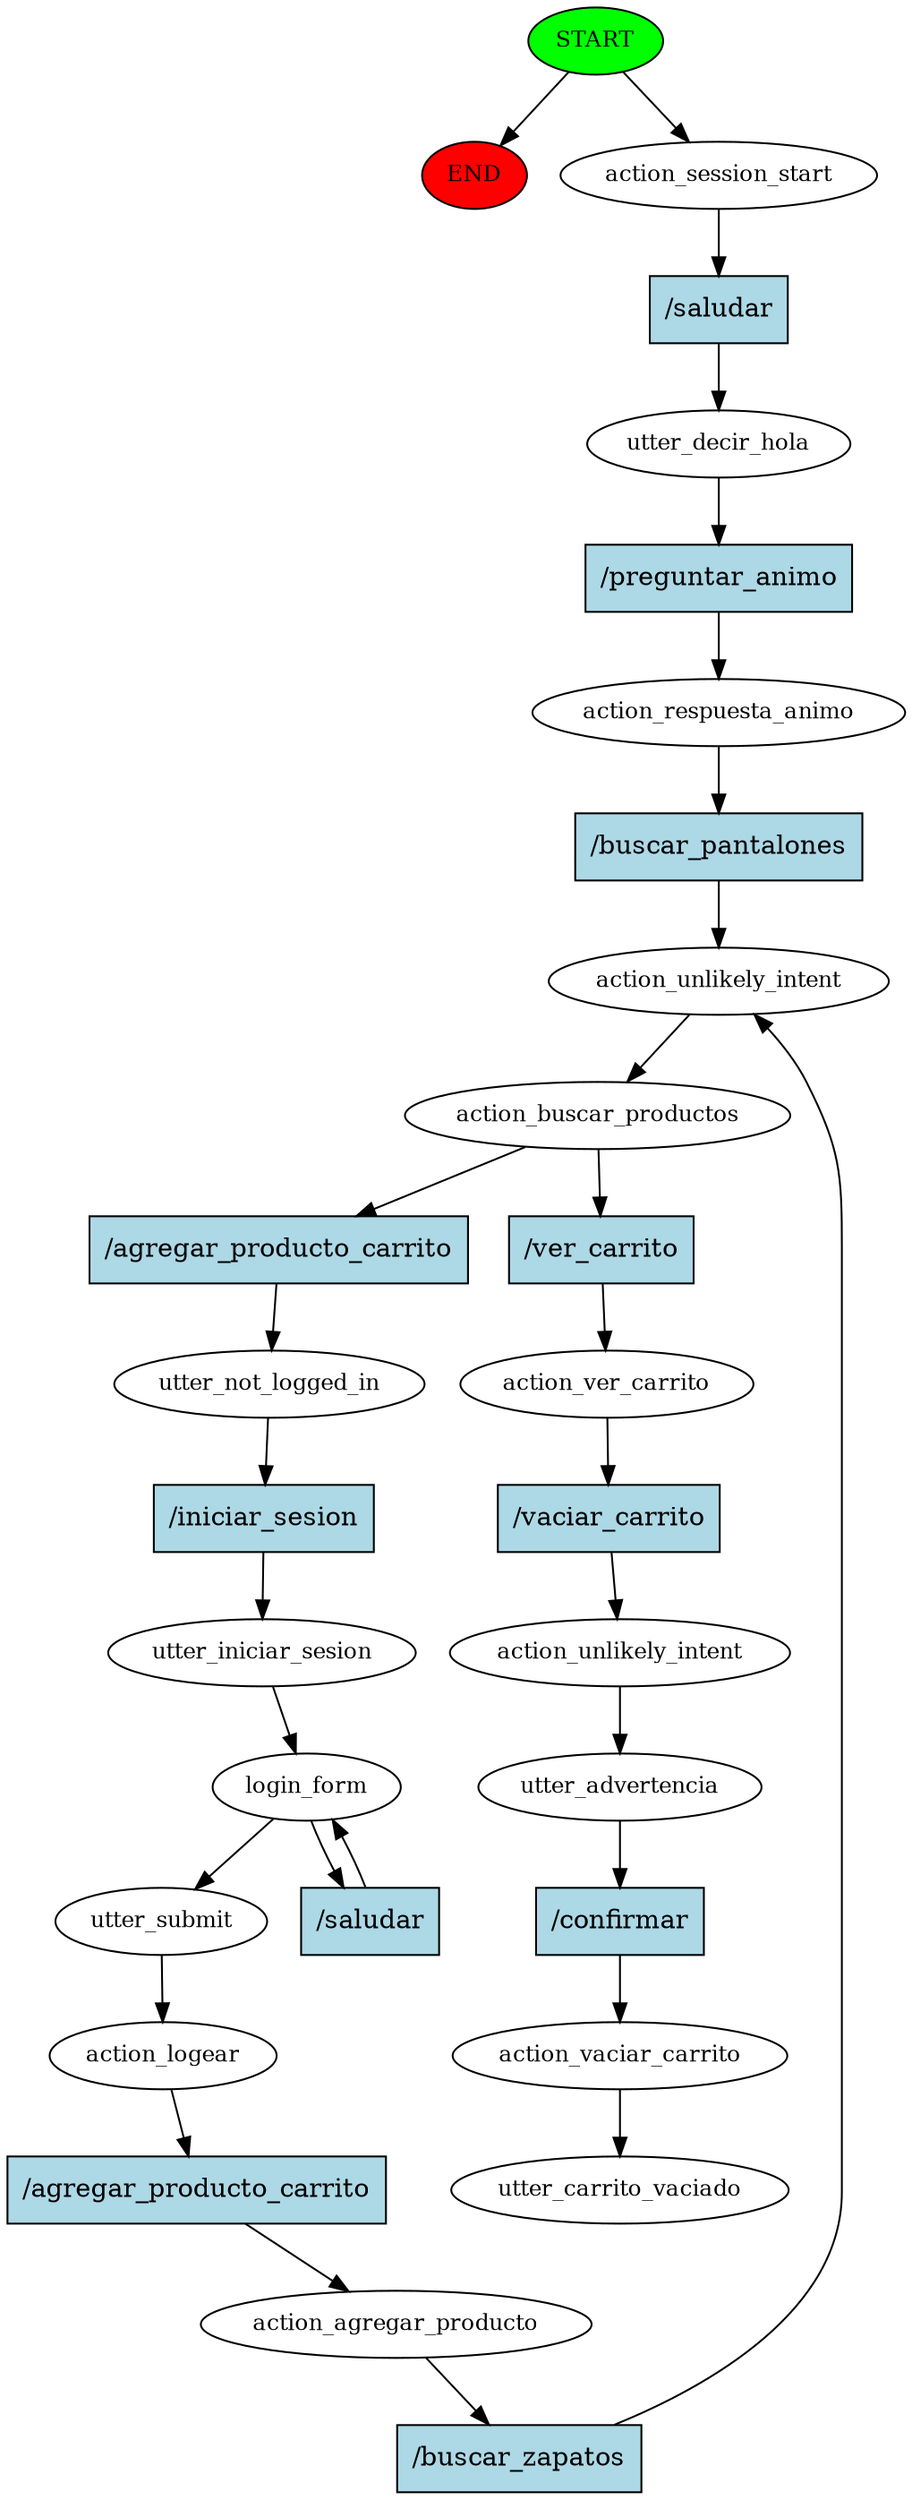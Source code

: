 digraph  {
0 [class="start active", fillcolor=green, fontsize=12, label=START, style=filled];
"-1" [class=end, fillcolor=red, fontsize=12, label=END, style=filled];
1 [class=active, fontsize=12, label=action_session_start];
2 [class=active, fontsize=12, label=utter_decir_hola];
3 [class=active, fontsize=12, label=action_respuesta_animo];
4 [class=active, fontsize=12, label=action_unlikely_intent];
5 [class=active, fontsize=12, label=action_buscar_productos];
6 [class=active, fontsize=12, label=utter_not_logged_in];
7 [class=active, fontsize=12, label=utter_iniciar_sesion];
8 [class=active, fontsize=12, label=login_form];
11 [class=active, fontsize=12, label=utter_submit];
12 [class=active, fontsize=12, label=action_logear];
13 [class=active, fontsize=12, label=action_agregar_producto];
16 [class=active, fontsize=12, label=action_ver_carrito];
17 [class=active, fontsize=12, label=action_unlikely_intent];
18 [class=active, fontsize=12, label=utter_advertencia];
19 [class=active, fontsize=12, label=action_vaciar_carrito];
20 [class="dashed active", fontsize=12, label=utter_carrito_vaciado];
21 [class="intent active", fillcolor=lightblue, label="/saludar", shape=rect, style=filled];
22 [class="intent active", fillcolor=lightblue, label="/preguntar_animo", shape=rect, style=filled];
23 [class="intent active", fillcolor=lightblue, label="/buscar_pantalones", shape=rect, style=filled];
24 [class="intent active", fillcolor=lightblue, label="/agregar_producto_carrito", shape=rect, style=filled];
25 [class="intent active", fillcolor=lightblue, label="/ver_carrito", shape=rect, style=filled];
26 [class="intent active", fillcolor=lightblue, label="/iniciar_sesion", shape=rect, style=filled];
27 [class="intent active", fillcolor=lightblue, label="/saludar", shape=rect, style=filled];
28 [class="intent active", fillcolor=lightblue, label="/agregar_producto_carrito", shape=rect, style=filled];
29 [class="intent active", fillcolor=lightblue, label="/buscar_zapatos", shape=rect, style=filled];
30 [class="intent active", fillcolor=lightblue, label="/vaciar_carrito", shape=rect, style=filled];
31 [class="intent active", fillcolor=lightblue, label="/confirmar", shape=rect, style=filled];
0 -> "-1"  [class="", key=NONE, label=""];
0 -> 1  [class=active, key=NONE, label=""];
1 -> 21  [class=active, key=0];
2 -> 22  [class=active, key=0];
3 -> 23  [class=active, key=0];
4 -> 5  [class=active, key=NONE, label=""];
5 -> 24  [class=active, key=0];
5 -> 25  [class=active, key=0];
6 -> 26  [class=active, key=0];
7 -> 8  [class=active, key=NONE, label=""];
8 -> 11  [class=active, key=NONE, label=""];
8 -> 27  [class=active, key=0];
11 -> 12  [class=active, key=NONE, label=""];
12 -> 28  [class=active, key=0];
13 -> 29  [class=active, key=0];
16 -> 30  [class=active, key=0];
17 -> 18  [class=active, key=NONE, label=""];
18 -> 31  [class=active, key=0];
19 -> 20  [class=active, key=NONE, label=""];
21 -> 2  [class=active, key=0];
22 -> 3  [class=active, key=0];
23 -> 4  [class=active, key=0];
24 -> 6  [class=active, key=0];
25 -> 16  [class=active, key=0];
26 -> 7  [class=active, key=0];
27 -> 8  [class=active, key=0];
28 -> 13  [class=active, key=0];
29 -> 4  [class=active, key=0];
30 -> 17  [class=active, key=0];
31 -> 19  [class=active, key=0];
}
